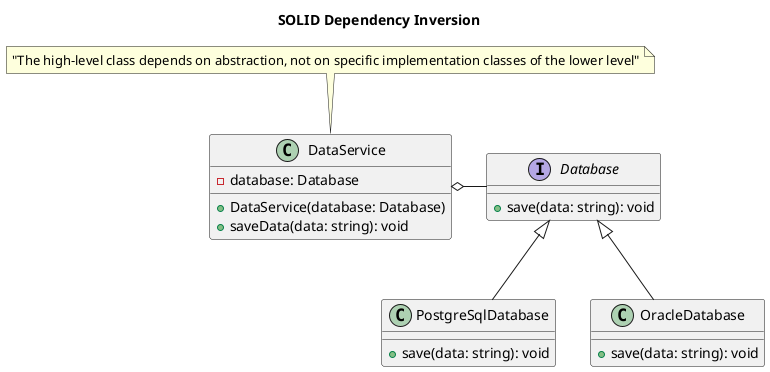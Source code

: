 @startuml

title SOLID Dependency Inversion

interface Database {
  +save(data: string): void
}

class PostgreSqlDatabase {
  +save(data: string): void
}

class OracleDatabase {
  +save(data: string): void
}

class DataService {
  -database: Database
  +DataService(database: Database)
  +saveData(data: string): void
}

DataService o- Database
PostgreSqlDatabase -up-|> Database
OracleDatabase -up-|> Database

note top of DataService
  "The high-level class depends on abstraction, not on specific implementation classes of the lower level"
end note

@enduml
